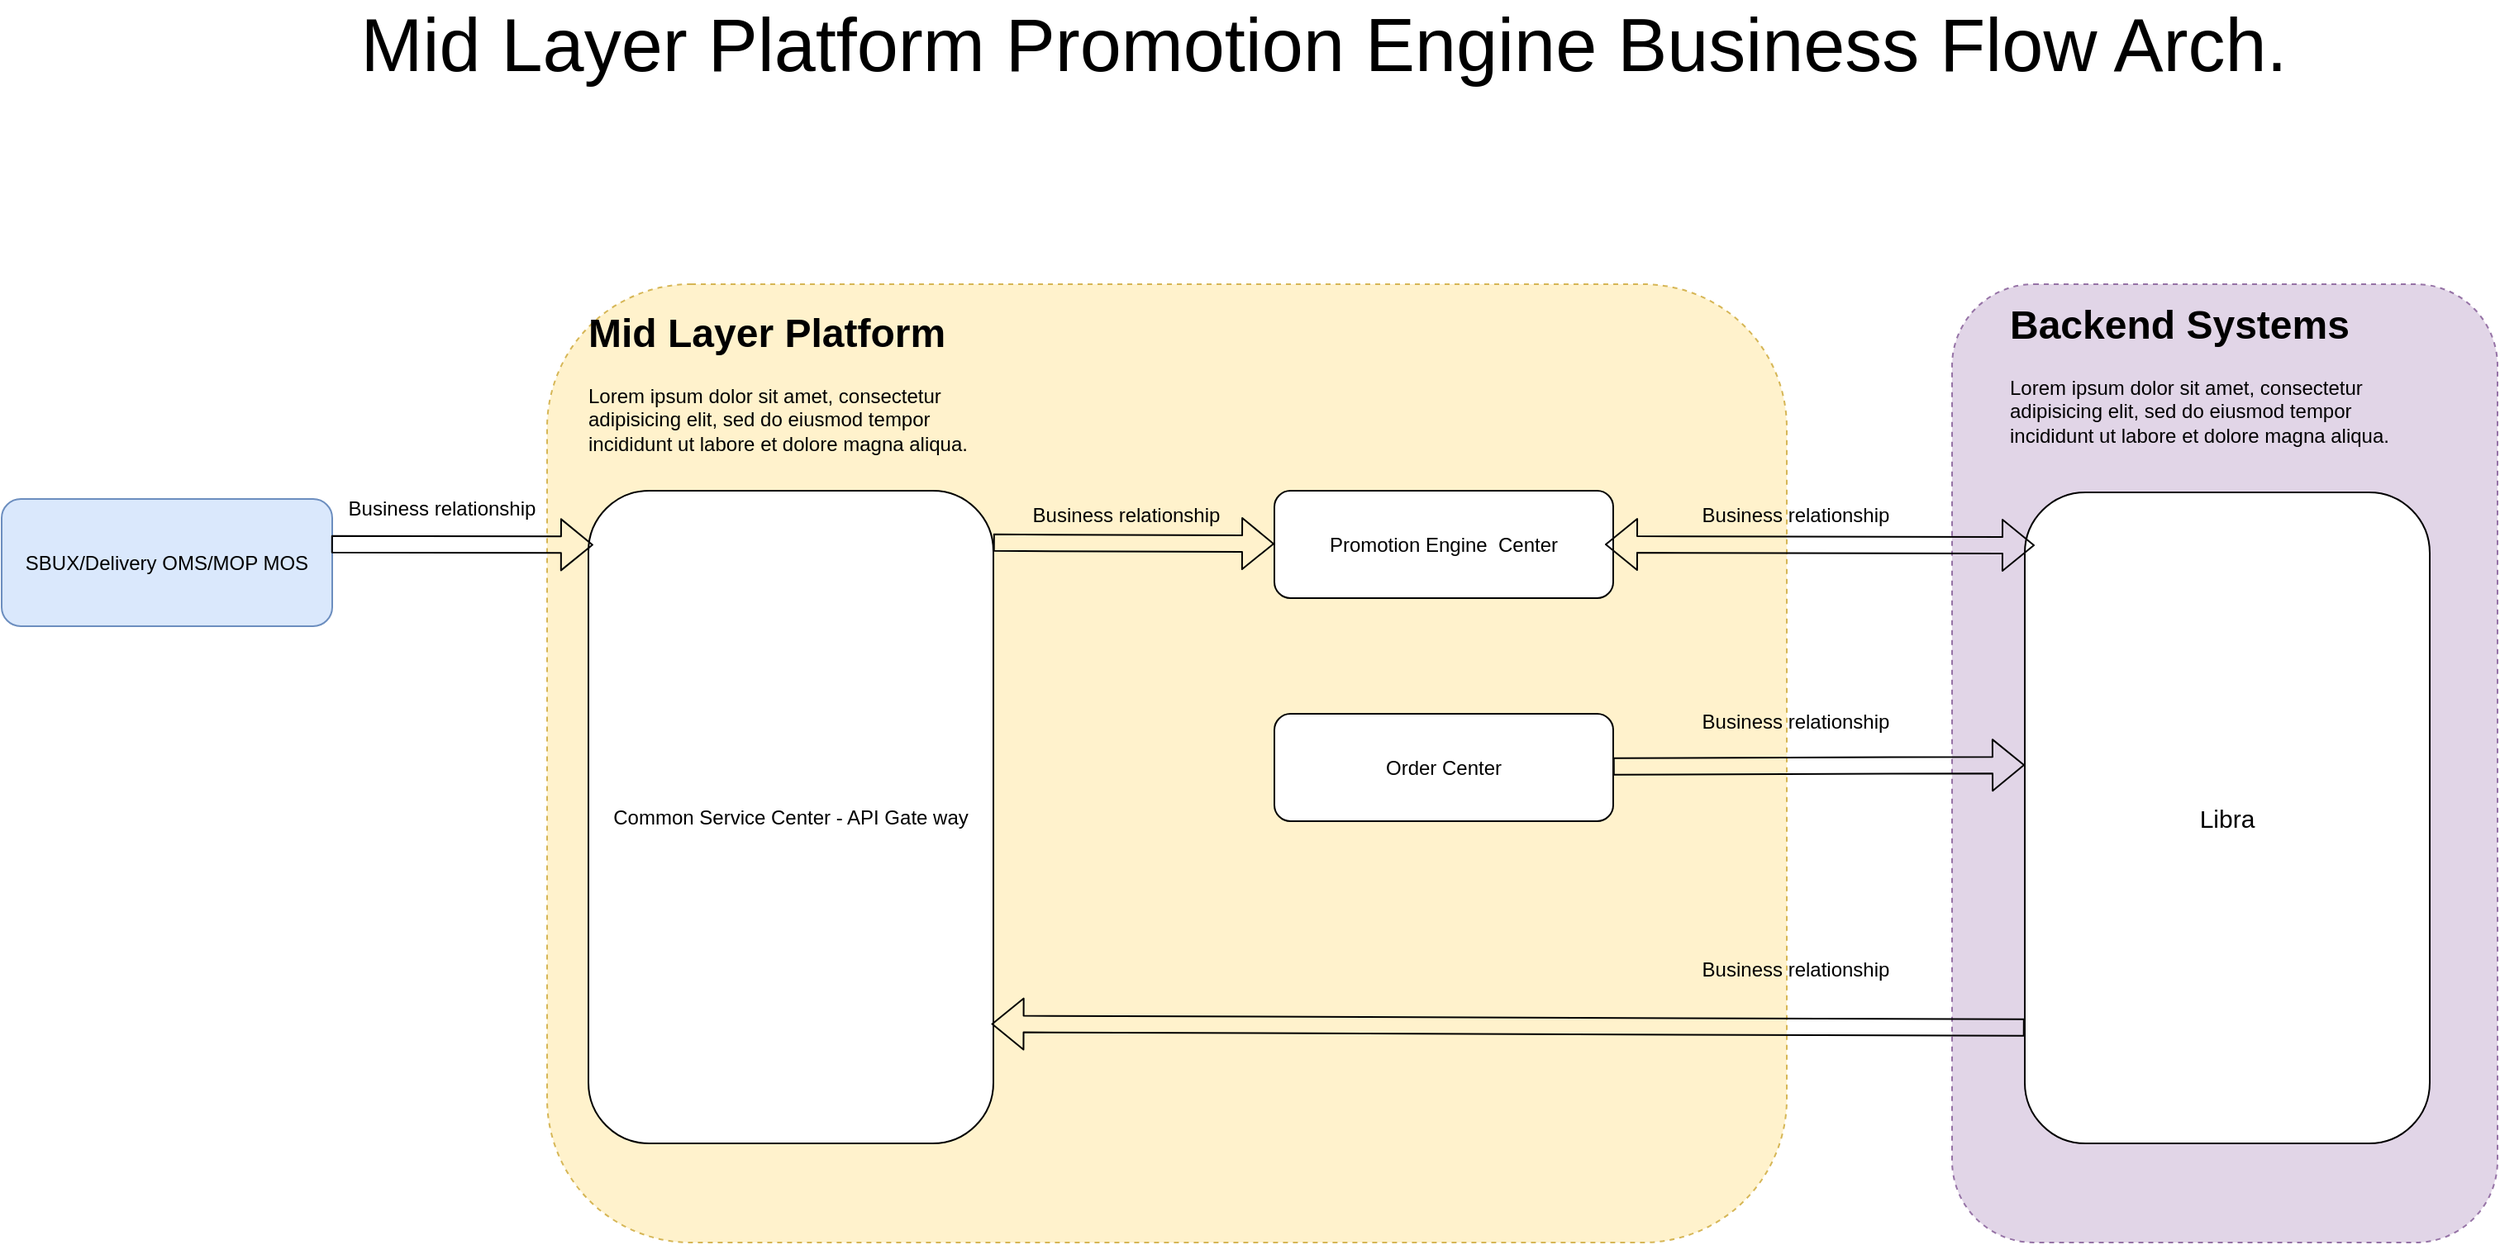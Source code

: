 <mxfile type="github" version="12.1.9" pages="1">
  <diagram id="MQAHFbbfDHAqXE929brh" name="Page-1">
    <mxGraphModel grid="1" dx="1554" dy="849" gridSize="10" guides="1" tooltips="1" connect="1" arrows="1" fold="1" page="1" pageScale="1" pageWidth="827" pageHeight="1169" math="0" shadow="0">
      <root>
        <mxCell id="0"/>
        <mxCell id="1" parent="0"/>
        <mxCell id="2I_Xf8qAkBCNeDOOvv6f-1" value="SBUX/Delivery OMS/MOP MOS" parent="1" vertex="1" style="rounded=1;whiteSpace=wrap;html=1;fillColor=#dae8fc;strokeColor=#6c8ebf;">
          <mxGeometry as="geometry" height="77" width="200" y="390" x="60"/>
        </mxCell>
        <mxCell id="2I_Xf8qAkBCNeDOOvv6f-2" value="" parent="1" vertex="1" style="rounded=1;whiteSpace=wrap;html=1;dashed=1;fillColor=#fff2cc;strokeColor=#d6b656;">
          <mxGeometry as="geometry" height="580" width="750" y="260" x="390"/>
        </mxCell>
        <mxCell id="2I_Xf8qAkBCNeDOOvv6f-3" value="&lt;h1&gt;Mid Layer Platform&lt;/h1&gt;&lt;p&gt;Lorem ipsum dolor sit amet, consectetur adipisicing elit, sed do eiusmod tempor incididunt ut labore et dolore magna aliqua.&lt;/p&gt;" parent="1" vertex="1" style="text;html=1;strokeColor=none;fillColor=none;spacing=5;spacingTop=-20;whiteSpace=wrap;overflow=hidden;rounded=0;dashed=1;">
          <mxGeometry as="geometry" height="120" width="250" y="270" x="410"/>
        </mxCell>
        <mxCell id="2I_Xf8qAkBCNeDOOvv6f-4" value="Common Service Center - API Gate way" parent="1" vertex="1" style="rounded=1;whiteSpace=wrap;html=1;">
          <mxGeometry as="geometry" height="395" width="245" y="385" x="415"/>
        </mxCell>
        <mxCell id="2I_Xf8qAkBCNeDOOvv6f-5" value="Promotion Engine&amp;nbsp; Center " parent="1" vertex="1" style="rounded=1;whiteSpace=wrap;html=1;">
          <mxGeometry as="geometry" height="65" width="205" y="385" x="830"/>
        </mxCell>
        <mxCell id="2I_Xf8qAkBCNeDOOvv6f-6" value="Order Center " parent="1" vertex="1" style="rounded=1;whiteSpace=wrap;html=1;">
          <mxGeometry as="geometry" height="65" width="205" y="520" x="830"/>
        </mxCell>
        <mxCell id="2I_Xf8qAkBCNeDOOvv6f-7" value="" parent="1" vertex="1" style="rounded=1;whiteSpace=wrap;html=1;dashed=1;fillColor=#e1d5e7;strokeColor=#9673a6;">
          <mxGeometry as="geometry" height="580" width="330" y="260" x="1240"/>
        </mxCell>
        <mxCell id="2I_Xf8qAkBCNeDOOvv6f-8" value="&lt;h1&gt;Backend Systems&lt;/h1&gt;&lt;p&gt;Lorem ipsum dolor sit amet, consectetur adipisicing elit, sed do eiusmod tempor incididunt ut labore et dolore magna aliqua.&lt;/p&gt;" parent="1" vertex="1" style="text;html=1;strokeColor=none;fillColor=none;spacing=5;spacingTop=-20;whiteSpace=wrap;overflow=hidden;rounded=0;dashed=1;">
          <mxGeometry as="geometry" height="120" width="250" y="265" x="1270"/>
        </mxCell>
        <mxCell id="2I_Xf8qAkBCNeDOOvv6f-9" value="&lt;font style=&quot;font-size: 15px&quot;&gt;Libra&lt;/font&gt;" parent="1" vertex="1" style="rounded=1;whiteSpace=wrap;html=1;">
          <mxGeometry as="geometry" height="394" width="245" y="386" x="1284"/>
        </mxCell>
        <mxCell id="2I_Xf8qAkBCNeDOOvv6f-10" value="Mid Layer Platform Promotion Engine Business Flow Arch." parent="1" vertex="1" style="text;html=1;strokeColor=none;fillColor=none;align=center;verticalAlign=middle;whiteSpace=wrap;rounded=0;fontSize=45;">
          <mxGeometry as="geometry" height="50" width="1180" y="90" x="270"/>
        </mxCell>
        <mxCell id="2I_Xf8qAkBCNeDOOvv6f-11" value="" parent="1" style="shape=flexArrow;endArrow=classic;html=1;fontSize=45;exitX=0.997;exitY=0.629;exitDx=0;exitDy=0;exitPerimeter=0;entryX=0.012;entryY=0.136;entryDx=0;entryDy=0;entryPerimeter=0;" edge="1">
          <mxGeometry as="geometry" height="50" width="50" relative="1">
            <mxPoint as="sourcePoint" y="417.433" x="259.4"/>
            <mxPoint as="targetPoint" y="417.72" x="417.94"/>
          </mxGeometry>
        </mxCell>
        <mxCell id="2I_Xf8qAkBCNeDOOvv6f-12" value="" parent="1" style="shape=flexArrow;endArrow=classic;html=1;fontSize=45;exitX=0.997;exitY=0.629;exitDx=0;exitDy=0;exitPerimeter=0;" target="2I_Xf8qAkBCNeDOOvv6f-5" edge="1">
          <mxGeometry as="geometry" height="50" width="50" relative="1">
            <mxPoint as="sourcePoint" y="416.433" x="659.9"/>
            <mxPoint as="targetPoint" y="417" x="790"/>
          </mxGeometry>
        </mxCell>
        <mxCell id="2I_Xf8qAkBCNeDOOvv6f-14" value="" parent="1" style="shape=flexArrow;endArrow=classic;startArrow=classic;html=1;fontSize=45;" edge="1">
          <mxGeometry as="geometry" height="50" width="50" relative="1">
            <mxPoint as="sourcePoint" y="417.5" x="1030"/>
            <mxPoint as="targetPoint" y="418" x="1290"/>
          </mxGeometry>
        </mxCell>
        <mxCell id="2I_Xf8qAkBCNeDOOvv6f-15" value="Business relationship" parent="1" vertex="1" style="text;strokeColor=none;fillColor=none;html=1;fontSize=12;fontStyle=0;verticalAlign=middle;align=center;">
          <mxGeometry as="geometry" height="30" width="130" y="385" x="1080"/>
        </mxCell>
        <mxCell id="2I_Xf8qAkBCNeDOOvv6f-16" value="Business relationship" parent="1" vertex="1" style="text;strokeColor=none;fillColor=none;html=1;fontSize=12;fontStyle=0;verticalAlign=middle;align=center;">
          <mxGeometry as="geometry" height="30" width="130" y="381" x="261"/>
        </mxCell>
        <mxCell id="2I_Xf8qAkBCNeDOOvv6f-17" value="Business relationship" parent="1" vertex="1" style="text;strokeColor=none;fillColor=none;html=1;fontSize=12;fontStyle=0;verticalAlign=middle;align=center;">
          <mxGeometry as="geometry" height="30" width="130" y="385" x="675"/>
        </mxCell>
        <mxCell id="2I_Xf8qAkBCNeDOOvv6f-20" value="Business relationship" parent="1" vertex="1" style="text;strokeColor=none;fillColor=none;html=1;fontSize=12;fontStyle=0;verticalAlign=middle;align=center;">
          <mxGeometry as="geometry" height="30" width="130" y="510" x="1080"/>
        </mxCell>
        <mxCell id="F4i2hOFiznxhLBK2m3vf-7" value="" parent="1" style="shape=flexArrow;endArrow=classic;html=1;fontSize=45;exitX=0.997;exitY=0.629;exitDx=0;exitDy=0;exitPerimeter=0;" edge="1">
          <mxGeometry as="geometry" height="50" width="50" relative="1">
            <mxPoint as="sourcePoint" y="551.933" x="1034.9"/>
            <mxPoint as="targetPoint" y="551" x="1284"/>
          </mxGeometry>
        </mxCell>
        <mxCell id="F4i2hOFiznxhLBK2m3vf-8" value="" parent="1" style="shape=flexArrow;endArrow=classic;html=1;fontSize=45;exitX=0.997;exitY=0.629;exitDx=0;exitDy=0;exitPerimeter=0;entryX=0.995;entryY=0.817;entryDx=0;entryDy=0;entryPerimeter=0;" target="2I_Xf8qAkBCNeDOOvv6f-4" edge="1">
          <mxGeometry as="geometry" height="50" width="50" relative="1">
            <mxPoint as="sourcePoint" y="709.933" x="1283.9"/>
            <mxPoint as="targetPoint" y="719" x="894"/>
          </mxGeometry>
        </mxCell>
        <mxCell id="F4i2hOFiznxhLBK2m3vf-9" value="Business relationship" parent="1" vertex="1" style="text;strokeColor=none;fillColor=none;html=1;fontSize=12;fontStyle=0;verticalAlign=middle;align=center;">
          <mxGeometry as="geometry" height="30" width="130" y="660" x="1080"/>
        </mxCell>
      </root>
    </mxGraphModel>
  </diagram>
</mxfile>
